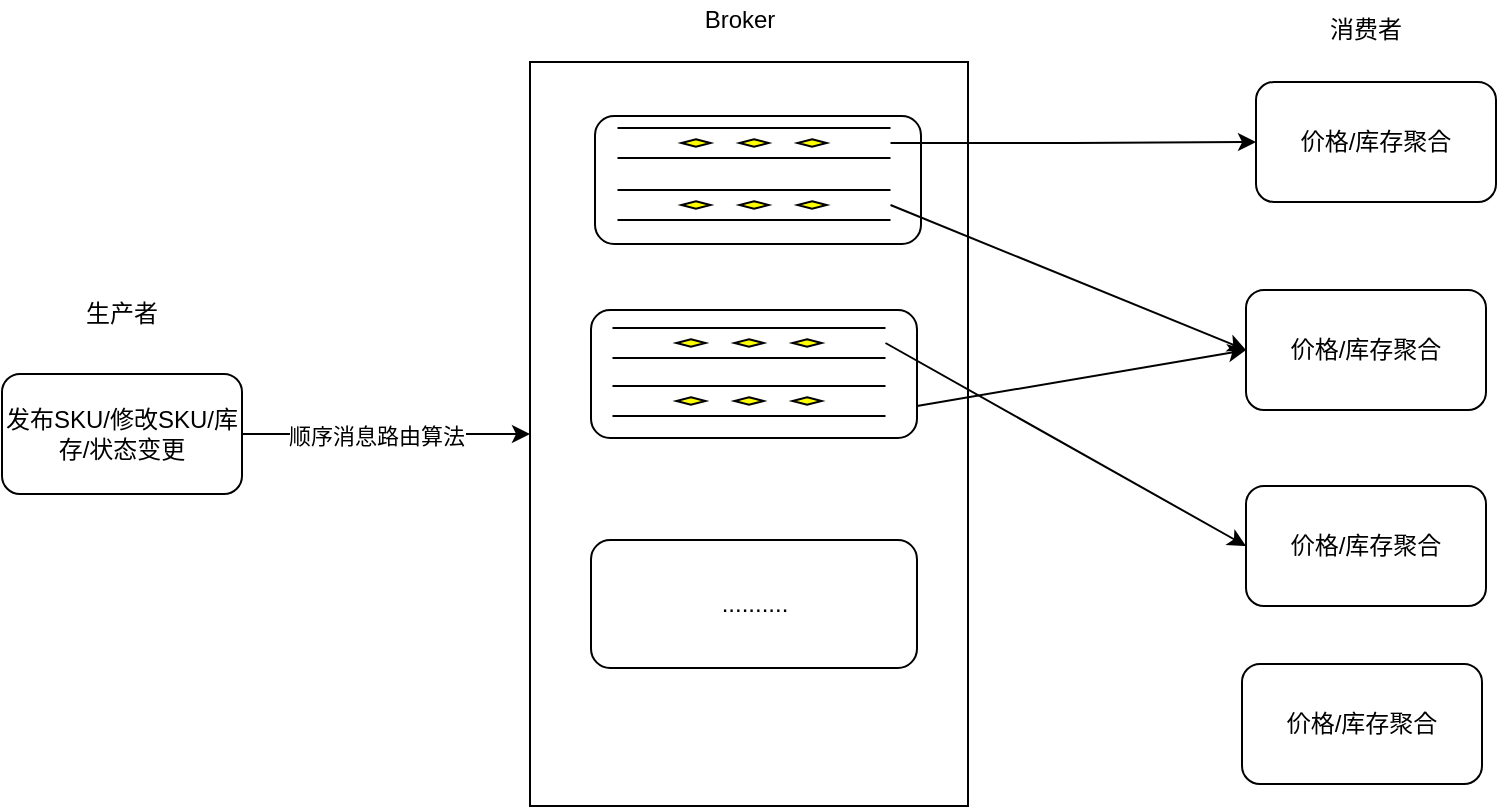<mxfile version="14.1.9" type="github">
  <diagram id="upmF3fGrlAByW3zVjq6v" name="Page-1">
    <mxGraphModel dx="1298" dy="752" grid="0" gridSize="10" guides="1" tooltips="1" connect="1" arrows="1" fold="1" page="1" pageScale="1" pageWidth="827" pageHeight="1169" math="0" shadow="0">
      <root>
        <mxCell id="0" />
        <mxCell id="1" parent="0" />
        <mxCell id="E0X2X-nUiFq5sokuAS7c-8" value="" style="edgeStyle=orthogonalEdgeStyle;rounded=0;orthogonalLoop=1;jettySize=auto;html=1;" edge="1" parent="1" source="E0X2X-nUiFq5sokuAS7c-1" target="E0X2X-nUiFq5sokuAS7c-7">
          <mxGeometry relative="1" as="geometry" />
        </mxCell>
        <mxCell id="E0X2X-nUiFq5sokuAS7c-9" value="顺序消息路由算法" style="edgeLabel;html=1;align=center;verticalAlign=middle;resizable=0;points=[];" vertex="1" connectable="0" parent="E0X2X-nUiFq5sokuAS7c-8">
          <mxGeometry x="-0.072" y="-1" relative="1" as="geometry">
            <mxPoint as="offset" />
          </mxGeometry>
        </mxCell>
        <mxCell id="E0X2X-nUiFq5sokuAS7c-1" value="发布SKU/修改SKU/库存/状态变更" style="rounded=1;whiteSpace=wrap;html=1;" vertex="1" parent="1">
          <mxGeometry x="50" y="410" width="120" height="60" as="geometry" />
        </mxCell>
        <mxCell id="E0X2X-nUiFq5sokuAS7c-2" value="价格/库存聚合" style="rounded=1;whiteSpace=wrap;html=1;" vertex="1" parent="1">
          <mxGeometry x="677" y="264" width="120" height="60" as="geometry" />
        </mxCell>
        <mxCell id="E0X2X-nUiFq5sokuAS7c-4" value="生产者" style="text;html=1;strokeColor=none;fillColor=none;align=center;verticalAlign=middle;whiteSpace=wrap;rounded=0;" vertex="1" parent="1">
          <mxGeometry x="90" y="370" width="40" height="20" as="geometry" />
        </mxCell>
        <mxCell id="E0X2X-nUiFq5sokuAS7c-5" value="消费者" style="text;html=1;strokeColor=none;fillColor=none;align=center;verticalAlign=middle;whiteSpace=wrap;rounded=0;" vertex="1" parent="1">
          <mxGeometry x="712" y="228" width="40" height="20" as="geometry" />
        </mxCell>
        <mxCell id="E0X2X-nUiFq5sokuAS7c-7" value="" style="rounded=0;whiteSpace=wrap;html=1;" vertex="1" parent="1">
          <mxGeometry x="314" y="254" width="219" height="372" as="geometry" />
        </mxCell>
        <mxCell id="E0X2X-nUiFq5sokuAS7c-10" value="" style="rounded=1;whiteSpace=wrap;html=1;" vertex="1" parent="1">
          <mxGeometry x="346.5" y="281" width="163" height="64" as="geometry" />
        </mxCell>
        <mxCell id="E0X2X-nUiFq5sokuAS7c-23" style="edgeStyle=orthogonalEdgeStyle;rounded=0;orthogonalLoop=1;jettySize=auto;html=1;exitX=1;exitY=0.5;exitDx=0;exitDy=0;exitPerimeter=0;entryX=0;entryY=0.5;entryDx=0;entryDy=0;" edge="1" parent="1" source="E0X2X-nUiFq5sokuAS7c-20" target="E0X2X-nUiFq5sokuAS7c-2">
          <mxGeometry relative="1" as="geometry" />
        </mxCell>
        <mxCell id="E0X2X-nUiFq5sokuAS7c-20" value="" style="verticalLabelPosition=bottom;verticalAlign=top;html=1;shape=mxgraph.flowchart.parallel_mode;pointerEvents=1" vertex="1" parent="1">
          <mxGeometry x="357.75" y="287" width="136.5" height="15" as="geometry" />
        </mxCell>
        <mxCell id="E0X2X-nUiFq5sokuAS7c-37" style="rounded=0;orthogonalLoop=1;jettySize=auto;html=1;exitX=1;exitY=0.5;exitDx=0;exitDy=0;exitPerimeter=0;entryX=0;entryY=0.5;entryDx=0;entryDy=0;" edge="1" parent="1" source="E0X2X-nUiFq5sokuAS7c-22" target="E0X2X-nUiFq5sokuAS7c-24">
          <mxGeometry relative="1" as="geometry" />
        </mxCell>
        <mxCell id="E0X2X-nUiFq5sokuAS7c-22" value="" style="verticalLabelPosition=bottom;verticalAlign=top;html=1;shape=mxgraph.flowchart.parallel_mode;pointerEvents=1" vertex="1" parent="1">
          <mxGeometry x="357.75" y="318" width="136.5" height="15" as="geometry" />
        </mxCell>
        <mxCell id="E0X2X-nUiFq5sokuAS7c-24" value="价格/库存聚合" style="rounded=1;whiteSpace=wrap;html=1;" vertex="1" parent="1">
          <mxGeometry x="672" y="368" width="120" height="60" as="geometry" />
        </mxCell>
        <mxCell id="E0X2X-nUiFq5sokuAS7c-26" value="价格/库存聚合" style="rounded=1;whiteSpace=wrap;html=1;" vertex="1" parent="1">
          <mxGeometry x="672" y="466" width="120" height="60" as="geometry" />
        </mxCell>
        <mxCell id="E0X2X-nUiFq5sokuAS7c-27" value="价格/库存聚合" style="rounded=1;whiteSpace=wrap;html=1;" vertex="1" parent="1">
          <mxGeometry x="670" y="555" width="120" height="60" as="geometry" />
        </mxCell>
        <mxCell id="E0X2X-nUiFq5sokuAS7c-28" value="Broker" style="text;html=1;strokeColor=none;fillColor=none;align=center;verticalAlign=middle;whiteSpace=wrap;rounded=0;" vertex="1" parent="1">
          <mxGeometry x="399" y="223" width="40" height="20" as="geometry" />
        </mxCell>
        <mxCell id="E0X2X-nUiFq5sokuAS7c-39" style="edgeStyle=none;rounded=0;orthogonalLoop=1;jettySize=auto;html=1;exitX=1;exitY=0.75;exitDx=0;exitDy=0;entryX=0;entryY=0.5;entryDx=0;entryDy=0;" edge="1" parent="1" source="E0X2X-nUiFq5sokuAS7c-32" target="E0X2X-nUiFq5sokuAS7c-24">
          <mxGeometry relative="1" as="geometry" />
        </mxCell>
        <mxCell id="E0X2X-nUiFq5sokuAS7c-32" value="" style="rounded=1;whiteSpace=wrap;html=1;" vertex="1" parent="1">
          <mxGeometry x="344.5" y="378" width="163" height="64" as="geometry" />
        </mxCell>
        <mxCell id="E0X2X-nUiFq5sokuAS7c-38" style="rounded=0;orthogonalLoop=1;jettySize=auto;html=1;exitX=1;exitY=0.5;exitDx=0;exitDy=0;exitPerimeter=0;entryX=0;entryY=0.5;entryDx=0;entryDy=0;" edge="1" parent="1" source="E0X2X-nUiFq5sokuAS7c-33" target="E0X2X-nUiFq5sokuAS7c-26">
          <mxGeometry relative="1" as="geometry" />
        </mxCell>
        <mxCell id="E0X2X-nUiFq5sokuAS7c-33" value="" style="verticalLabelPosition=bottom;verticalAlign=top;html=1;shape=mxgraph.flowchart.parallel_mode;pointerEvents=1" vertex="1" parent="1">
          <mxGeometry x="355.25" y="387" width="136.5" height="15" as="geometry" />
        </mxCell>
        <mxCell id="E0X2X-nUiFq5sokuAS7c-34" value="" style="verticalLabelPosition=bottom;verticalAlign=top;html=1;shape=mxgraph.flowchart.parallel_mode;pointerEvents=1" vertex="1" parent="1">
          <mxGeometry x="355.25" y="416" width="136.5" height="15" as="geometry" />
        </mxCell>
        <mxCell id="E0X2X-nUiFq5sokuAS7c-36" value=".........." style="rounded=1;whiteSpace=wrap;html=1;" vertex="1" parent="1">
          <mxGeometry x="344.5" y="493" width="163" height="64" as="geometry" />
        </mxCell>
      </root>
    </mxGraphModel>
  </diagram>
</mxfile>
